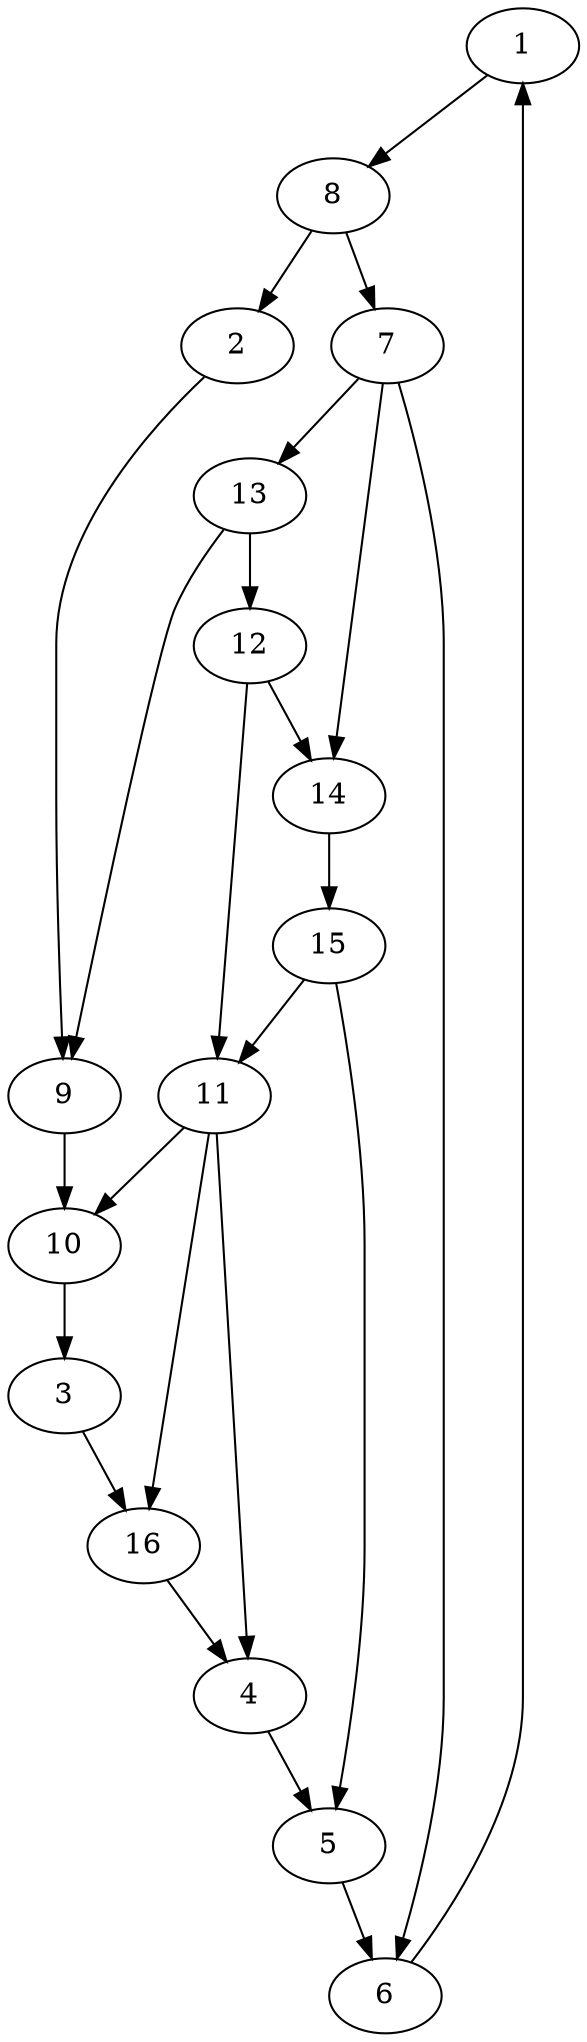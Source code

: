 digraph G {
	1;
	2;
	3;
	4;
	5;
	6;
	7;
	8;
	9;
	10;
	11;
	12;
	13;
	14;
	15;
	16;

	1 -> 8 [village=Hamburg; name=Vineyard_Street; heightLimit=10; weight=5; primaryType=mainStreet; secondaryType=none;];
	2 -> 9 [village=Hamburg; name=Market_Street; heightLimit=10; weight=2; primaryType=mainStreet; secondaryType=none;];
	3 -> 16 [village=Hamburg; name=new_road; heightLimit=10; weight=4; primaryType=mainStreet; secondaryType=none;];
	4 -> 5 [village=Hamburg; name=Harbor_Street; heightLimit=10; weight=7; primaryType=mainStreet; secondaryType=none;];
	5 -> 6 [village=Hamburg; name=Chestnut; heightLimit=10; weight=10; primaryType=mainStreet; secondaryType=none;];
	6 -> 1 [village=Hamburg; name=berlin_street; heightLimit=10; weight=6; primaryType=mainStreet; secondaryType=none;];
	7 -> 6 [village=Hamburg; name=Linden_Street; heightLimit=10; weight=4; primaryType=sideStreet; secondaryType=none;];
	7 -> 13 [village=Hamburg; name=Schiller; heightLimit=10; weight=4; primaryType=sideStreet; secondaryType=none;];
	7 -> 14 [village=Hamburg; name=Spruce_Street; heightLimit=10; weight=3; primaryType=sideStreet; secondaryType=none;];
	8 -> 2 [village=Hamburg; name=Riverside_Alleyway; heightLimit=10; weight=8; primaryType=mainStreet; secondaryType=none;];
	8 -> 7 [village=Hamburg; name=Alder_Way; heightLimit=10; weight=3; primaryType=sideStreet; secondaryType=none;];
	9 -> 10 [village=Hamburg; name=Chestnut_Avenue; heightLimit=10; weight=10; primaryType=mainStreet; secondaryType=none;];
	10 -> 3 [village=Hamburg; name=Schiller_Square; heightLimit=10; weight=4; primaryType=mainStreet; secondaryType=none;];
	11 -> 4 [village=Hamburg; name=Field_Lane; heightLimit=10; weight=6; primaryType=sideStreet; secondaryType=none;];
	11 -> 16 [village=Hamburg; name=Church; heightLimit=10; weight=4; primaryType=sideStreet; secondaryType=none;];
	11 -> 10 [village=Hamburg; name=Oak_Street; heightLimit=10; weight=4; primaryType=sideStreet; secondaryType=none;];
	12 -> 14 [village=Hamburg; name=Riverside_Street; heightLimit=10; weight=4; primaryType=sideStreet; secondaryType=oneWayStreet;];
	12 -> 11 [village=Hamburg; name=Sun_Street; heightLimit=10; weight=3; primaryType=sideStreet; secondaryType=none;];
	13 -> 9 [village=Hamburg; name=Riverside; heightLimit=10; weight=2; primaryType=sideStreet; secondaryType=none;];
	13 -> 12 [village=Hamburg; name=Birch_Way; heightLimit=10; weight=3; primaryType=sideStreet; secondaryType=none;];
	14 -> 15 [village=Hamburg; name=Maple_Street; heightLimit=10; weight=1; primaryType=sideStreet; secondaryType=none;];
	15 -> 5 [village=Hamburg; name=Corner_Alley; heightLimit=10; weight=1; primaryType=sideStreet; secondaryType=none;];
	15 -> 11 [village=Hamburg; name=market; heightLimit=10; weight=3; primaryType=sideStreet; secondaryType=none;];
	16 -> 4 [village=Hamburg; name=Church_Lane; heightLimit=10; weight=5; primaryType=mainStreet; secondaryType=none;];

}